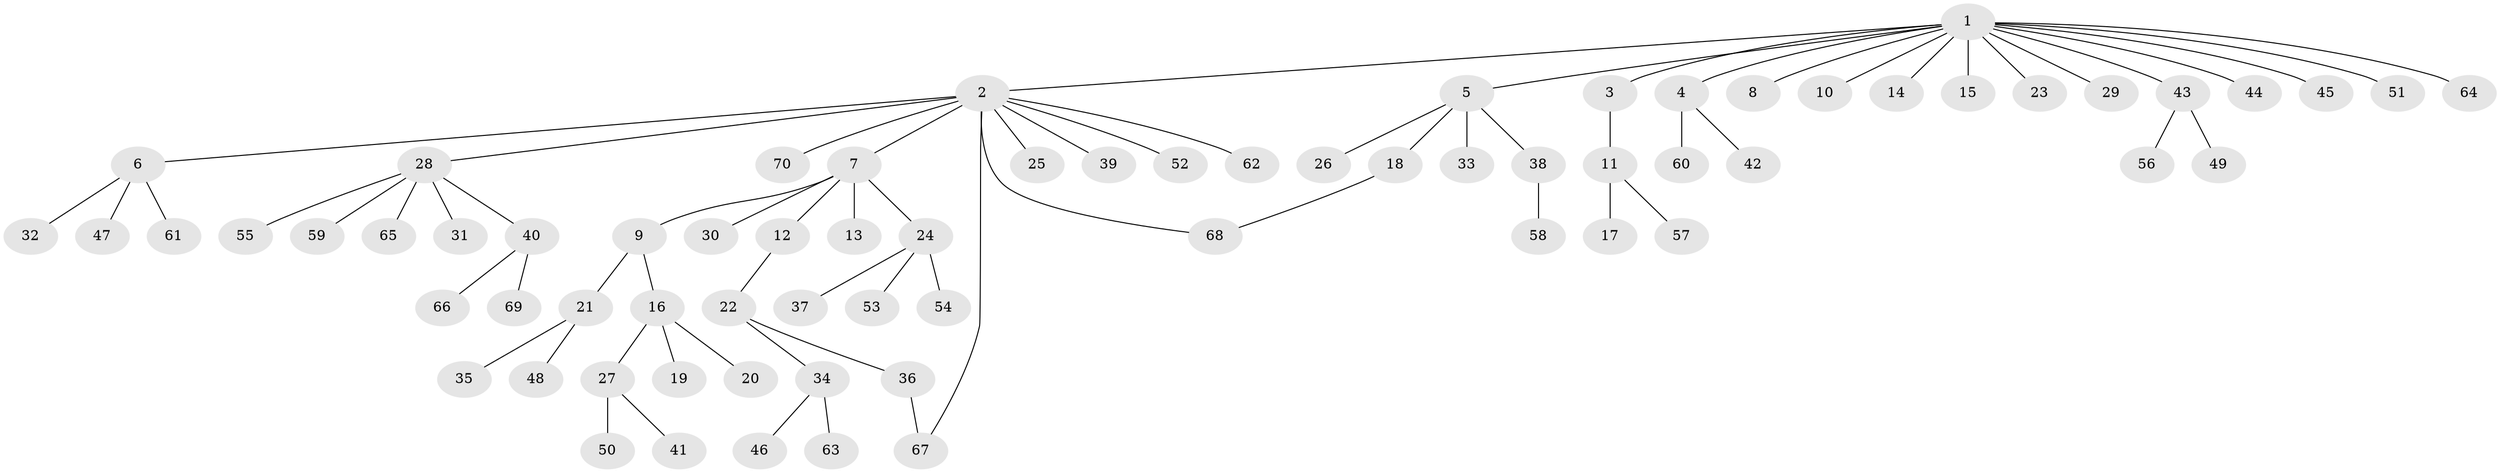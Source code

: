// original degree distribution, {16: 0.01, 12: 0.01, 2: 0.16, 4: 0.07, 5: 0.05, 6: 0.01, 1: 0.64, 3: 0.04, 7: 0.01}
// Generated by graph-tools (version 1.1) at 2025/50/03/04/25 22:50:09]
// undirected, 70 vertices, 71 edges
graph export_dot {
  node [color=gray90,style=filled];
  1;
  2;
  3;
  4;
  5;
  6;
  7;
  8;
  9;
  10;
  11;
  12;
  13;
  14;
  15;
  16;
  17;
  18;
  19;
  20;
  21;
  22;
  23;
  24;
  25;
  26;
  27;
  28;
  29;
  30;
  31;
  32;
  33;
  34;
  35;
  36;
  37;
  38;
  39;
  40;
  41;
  42;
  43;
  44;
  45;
  46;
  47;
  48;
  49;
  50;
  51;
  52;
  53;
  54;
  55;
  56;
  57;
  58;
  59;
  60;
  61;
  62;
  63;
  64;
  65;
  66;
  67;
  68;
  69;
  70;
  1 -- 2 [weight=1.0];
  1 -- 3 [weight=1.0];
  1 -- 4 [weight=1.0];
  1 -- 5 [weight=1.0];
  1 -- 8 [weight=1.0];
  1 -- 10 [weight=1.0];
  1 -- 14 [weight=1.0];
  1 -- 15 [weight=1.0];
  1 -- 23 [weight=1.0];
  1 -- 29 [weight=1.0];
  1 -- 43 [weight=1.0];
  1 -- 44 [weight=1.0];
  1 -- 45 [weight=1.0];
  1 -- 51 [weight=1.0];
  1 -- 64 [weight=1.0];
  2 -- 6 [weight=1.0];
  2 -- 7 [weight=1.0];
  2 -- 25 [weight=1.0];
  2 -- 28 [weight=1.0];
  2 -- 39 [weight=1.0];
  2 -- 52 [weight=1.0];
  2 -- 62 [weight=1.0];
  2 -- 67 [weight=1.0];
  2 -- 68 [weight=1.0];
  2 -- 70 [weight=1.0];
  3 -- 11 [weight=1.0];
  4 -- 42 [weight=1.0];
  4 -- 60 [weight=1.0];
  5 -- 18 [weight=1.0];
  5 -- 26 [weight=1.0];
  5 -- 33 [weight=1.0];
  5 -- 38 [weight=1.0];
  6 -- 32 [weight=1.0];
  6 -- 47 [weight=1.0];
  6 -- 61 [weight=1.0];
  7 -- 9 [weight=1.0];
  7 -- 12 [weight=1.0];
  7 -- 13 [weight=1.0];
  7 -- 24 [weight=1.0];
  7 -- 30 [weight=1.0];
  9 -- 16 [weight=1.0];
  9 -- 21 [weight=1.0];
  11 -- 17 [weight=1.0];
  11 -- 57 [weight=1.0];
  12 -- 22 [weight=1.0];
  16 -- 19 [weight=1.0];
  16 -- 20 [weight=1.0];
  16 -- 27 [weight=1.0];
  18 -- 68 [weight=1.0];
  21 -- 35 [weight=1.0];
  21 -- 48 [weight=1.0];
  22 -- 34 [weight=1.0];
  22 -- 36 [weight=1.0];
  24 -- 37 [weight=1.0];
  24 -- 53 [weight=1.0];
  24 -- 54 [weight=1.0];
  27 -- 41 [weight=1.0];
  27 -- 50 [weight=2.0];
  28 -- 31 [weight=1.0];
  28 -- 40 [weight=1.0];
  28 -- 55 [weight=1.0];
  28 -- 59 [weight=1.0];
  28 -- 65 [weight=1.0];
  34 -- 46 [weight=1.0];
  34 -- 63 [weight=1.0];
  36 -- 67 [weight=1.0];
  38 -- 58 [weight=1.0];
  40 -- 66 [weight=1.0];
  40 -- 69 [weight=1.0];
  43 -- 49 [weight=1.0];
  43 -- 56 [weight=1.0];
}
